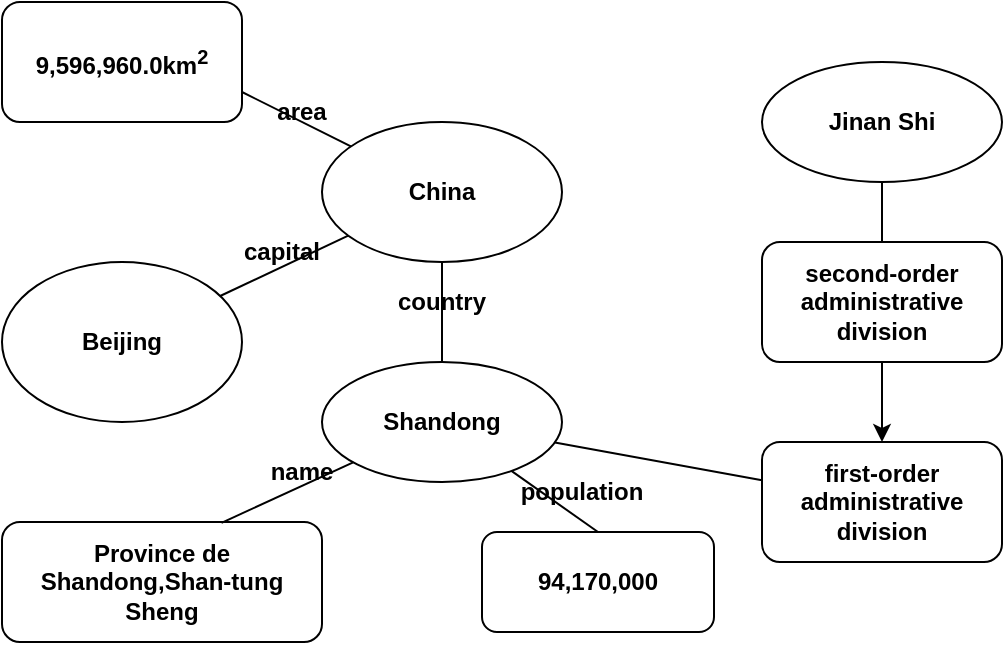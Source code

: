 <mxfile version="20.8.16" type="github">
  <diagram name="第 1 页" id="0nxSbSY4qSysI2Iz97aQ">
    <mxGraphModel dx="1125" dy="719" grid="1" gridSize="10" guides="1" tooltips="1" connect="1" arrows="1" fold="1" page="1" pageScale="1" pageWidth="827" pageHeight="1169" math="0" shadow="0">
      <root>
        <mxCell id="0" />
        <mxCell id="1" parent="0" />
        <mxCell id="nGS8NPpamCAhk_xmzxn2-27" value="&lt;b&gt;name&lt;/b&gt;" style="text;html=1;strokeColor=none;fillColor=none;align=center;verticalAlign=middle;whiteSpace=wrap;rounded=1;fontSize=12;fontFamily=Helvetica;labelBackgroundColor=none;" vertex="1" parent="1">
          <mxGeometry x="190" y="350" width="60" height="30" as="geometry" />
        </mxCell>
        <mxCell id="nGS8NPpamCAhk_xmzxn2-2" value="&lt;b&gt;country&lt;/b&gt;" style="text;html=1;strokeColor=none;fillColor=none;align=center;verticalAlign=middle;whiteSpace=wrap;rounded=1;labelBackgroundColor=none;" vertex="1" parent="1">
          <mxGeometry x="260" y="265" width="60" height="30" as="geometry" />
        </mxCell>
        <mxCell id="nGS8NPpamCAhk_xmzxn2-7" value="&lt;b&gt;area&lt;/b&gt;" style="text;html=1;strokeColor=none;fillColor=none;align=center;verticalAlign=middle;whiteSpace=wrap;rounded=1;labelBackgroundColor=none;" vertex="1" parent="1">
          <mxGeometry x="190" y="170" width="60" height="30" as="geometry" />
        </mxCell>
        <mxCell id="nGS8NPpamCAhk_xmzxn2-41" style="edgeStyle=none;rounded=1;orthogonalLoop=1;jettySize=auto;html=1;entryX=1;entryY=0.75;entryDx=0;entryDy=0;fontFamily=Helvetica;fontSize=12;fontColor=default;endArrow=none;endFill=0;labelBackgroundColor=none;" edge="1" parent="1" source="mBhaxhuSZfbzmkkUTo4U-1" target="nGS8NPpamCAhk_xmzxn2-5">
          <mxGeometry relative="1" as="geometry" />
        </mxCell>
        <mxCell id="nGS8NPpamCAhk_xmzxn2-42" style="edgeStyle=none;rounded=1;orthogonalLoop=1;jettySize=auto;html=1;fontFamily=Helvetica;fontSize=12;fontColor=default;endArrow=none;endFill=0;labelBackgroundColor=none;" edge="1" parent="1" source="mBhaxhuSZfbzmkkUTo4U-1" target="nGS8NPpamCAhk_xmzxn2-17">
          <mxGeometry relative="1" as="geometry" />
        </mxCell>
        <mxCell id="mBhaxhuSZfbzmkkUTo4U-1" value="&lt;b&gt;China&lt;/b&gt;" style="ellipse;whiteSpace=wrap;html=1;rounded=1;labelBackgroundColor=none;" parent="1" vertex="1">
          <mxGeometry x="230" y="190" width="120" height="70" as="geometry" />
        </mxCell>
        <mxCell id="nGS8NPpamCAhk_xmzxn2-40" style="edgeStyle=none;rounded=1;orthogonalLoop=1;jettySize=auto;html=1;fontFamily=Helvetica;fontSize=12;fontColor=default;endArrow=none;endFill=0;labelBackgroundColor=none;" edge="1" parent="1" source="mBhaxhuSZfbzmkkUTo4U-2" target="nGS8NPpamCAhk_xmzxn2-33">
          <mxGeometry relative="1" as="geometry" />
        </mxCell>
        <mxCell id="nGS8NPpamCAhk_xmzxn2-43" style="edgeStyle=none;rounded=1;orthogonalLoop=1;jettySize=auto;html=1;fontFamily=Helvetica;fontSize=12;fontColor=default;endArrow=none;endFill=0;labelBackgroundColor=none;" edge="1" parent="1" source="mBhaxhuSZfbzmkkUTo4U-2" target="mBhaxhuSZfbzmkkUTo4U-1">
          <mxGeometry relative="1" as="geometry" />
        </mxCell>
        <mxCell id="nGS8NPpamCAhk_xmzxn2-44" style="edgeStyle=none;rounded=1;orthogonalLoop=1;jettySize=auto;html=1;entryX=0.686;entryY=0.007;entryDx=0;entryDy=0;entryPerimeter=0;fontFamily=Helvetica;fontSize=12;fontColor=default;endArrow=none;endFill=0;labelBackgroundColor=none;" edge="1" parent="1" source="mBhaxhuSZfbzmkkUTo4U-2" target="nGS8NPpamCAhk_xmzxn2-23">
          <mxGeometry relative="1" as="geometry" />
        </mxCell>
        <mxCell id="nGS8NPpamCAhk_xmzxn2-45" style="edgeStyle=none;rounded=1;orthogonalLoop=1;jettySize=auto;html=1;entryX=0.5;entryY=0;entryDx=0;entryDy=0;fontFamily=Helvetica;fontSize=12;fontColor=default;endArrow=none;endFill=0;labelBackgroundColor=none;" edge="1" parent="1" source="mBhaxhuSZfbzmkkUTo4U-2" target="nGS8NPpamCAhk_xmzxn2-24">
          <mxGeometry relative="1" as="geometry" />
        </mxCell>
        <mxCell id="mBhaxhuSZfbzmkkUTo4U-2" value="&lt;b&gt;Shandong&lt;/b&gt;" style="ellipse;whiteSpace=wrap;html=1;rounded=1;labelBackgroundColor=none;" parent="1" vertex="1">
          <mxGeometry x="230" y="310" width="120" height="60" as="geometry" />
        </mxCell>
        <mxCell id="nGS8NPpamCAhk_xmzxn2-5" value="&lt;b&gt;9,596,960.0km&lt;sup&gt;2&lt;/sup&gt;&lt;/b&gt;" style="rounded=1;whiteSpace=wrap;html=1;labelBackgroundColor=none;" vertex="1" parent="1">
          <mxGeometry x="70" y="130" width="120" height="60" as="geometry" />
        </mxCell>
        <mxCell id="nGS8NPpamCAhk_xmzxn2-17" value="&lt;b&gt;Beijing&lt;/b&gt;" style="ellipse;whiteSpace=wrap;html=1;rounded=1;labelBackgroundColor=none;" vertex="1" parent="1">
          <mxGeometry x="70" y="260" width="120" height="80" as="geometry" />
        </mxCell>
        <mxCell id="nGS8NPpamCAhk_xmzxn2-20" value="" style="edgeStyle=none;rounded=1;orthogonalLoop=1;jettySize=auto;html=1;endArrow=none;labelBackgroundColor=none;fontColor=default;" edge="1" parent="1" source="mBhaxhuSZfbzmkkUTo4U-1">
          <mxGeometry relative="1" as="geometry">
            <mxPoint x="243.029" y="246.777" as="sourcePoint" />
            <mxPoint x="240" y="243.75" as="targetPoint" />
          </mxGeometry>
        </mxCell>
        <mxCell id="nGS8NPpamCAhk_xmzxn2-22" value="&lt;b&gt;capital&lt;/b&gt;" style="text;html=1;strokeColor=none;fillColor=none;align=center;verticalAlign=middle;whiteSpace=wrap;rounded=1;fontSize=12;fontFamily=Helvetica;labelBackgroundColor=none;" vertex="1" parent="1">
          <mxGeometry x="180" y="240" width="60" height="30" as="geometry" />
        </mxCell>
        <mxCell id="nGS8NPpamCAhk_xmzxn2-23" value="&lt;b&gt;Province de Shandong,Shan-tung Sheng&lt;/b&gt;" style="rounded=1;whiteSpace=wrap;html=1;fontFamily=Helvetica;fontSize=12;fillColor=none;labelBackgroundColor=none;" vertex="1" parent="1">
          <mxGeometry x="70" y="390" width="160" height="60" as="geometry" />
        </mxCell>
        <mxCell id="nGS8NPpamCAhk_xmzxn2-24" value="&lt;b&gt;94,170,000&lt;/b&gt;" style="rounded=1;whiteSpace=wrap;html=1;fontFamily=Helvetica;fontSize=12;fillColor=none;labelBackgroundColor=none;" vertex="1" parent="1">
          <mxGeometry x="310" y="395" width="116" height="50" as="geometry" />
        </mxCell>
        <mxCell id="nGS8NPpamCAhk_xmzxn2-28" value="&lt;b&gt;population&lt;/b&gt;" style="text;html=1;strokeColor=none;fillColor=none;align=center;verticalAlign=middle;whiteSpace=wrap;rounded=1;fontSize=12;fontFamily=Helvetica;labelBackgroundColor=none;" vertex="1" parent="1">
          <mxGeometry x="330" y="360" width="60" height="30" as="geometry" />
        </mxCell>
        <mxCell id="nGS8NPpamCAhk_xmzxn2-38" style="edgeStyle=none;rounded=1;orthogonalLoop=1;jettySize=auto;html=1;entryX=0.5;entryY=0;entryDx=0;entryDy=0;fontFamily=Helvetica;fontSize=12;fontColor=default;endArrow=none;endFill=0;labelBackgroundColor=none;" edge="1" parent="1" source="nGS8NPpamCAhk_xmzxn2-29" target="nGS8NPpamCAhk_xmzxn2-32">
          <mxGeometry relative="1" as="geometry" />
        </mxCell>
        <mxCell id="nGS8NPpamCAhk_xmzxn2-29" value="&lt;b&gt;Jinan Shi&lt;/b&gt;" style="ellipse;whiteSpace=wrap;html=1;rounded=1;fontFamily=Helvetica;fontSize=12;fillColor=none;labelBackgroundColor=none;" vertex="1" parent="1">
          <mxGeometry x="450" y="160" width="120" height="60" as="geometry" />
        </mxCell>
        <mxCell id="nGS8NPpamCAhk_xmzxn2-39" style="edgeStyle=none;rounded=1;orthogonalLoop=1;jettySize=auto;html=1;entryX=0.5;entryY=0;entryDx=0;entryDy=0;fontFamily=Helvetica;fontSize=12;fontColor=default;endArrow=classic;endFill=1;labelBackgroundColor=none;" edge="1" parent="1" source="nGS8NPpamCAhk_xmzxn2-32" target="nGS8NPpamCAhk_xmzxn2-33">
          <mxGeometry relative="1" as="geometry" />
        </mxCell>
        <mxCell id="nGS8NPpamCAhk_xmzxn2-32" value="&lt;b&gt;second-order administrative division&lt;/b&gt;" style="rounded=1;whiteSpace=wrap;html=1;fontFamily=Helvetica;fontSize=12;fillColor=none;labelBackgroundColor=none;" vertex="1" parent="1">
          <mxGeometry x="450" y="250" width="120" height="60" as="geometry" />
        </mxCell>
        <mxCell id="nGS8NPpamCAhk_xmzxn2-33" value="&lt;b&gt;first-order administrative division&lt;/b&gt;" style="rounded=1;whiteSpace=wrap;html=1;fontFamily=Helvetica;fontSize=12;fillColor=none;labelBackgroundColor=none;" vertex="1" parent="1">
          <mxGeometry x="450" y="350" width="120" height="60" as="geometry" />
        </mxCell>
      </root>
    </mxGraphModel>
  </diagram>
</mxfile>

